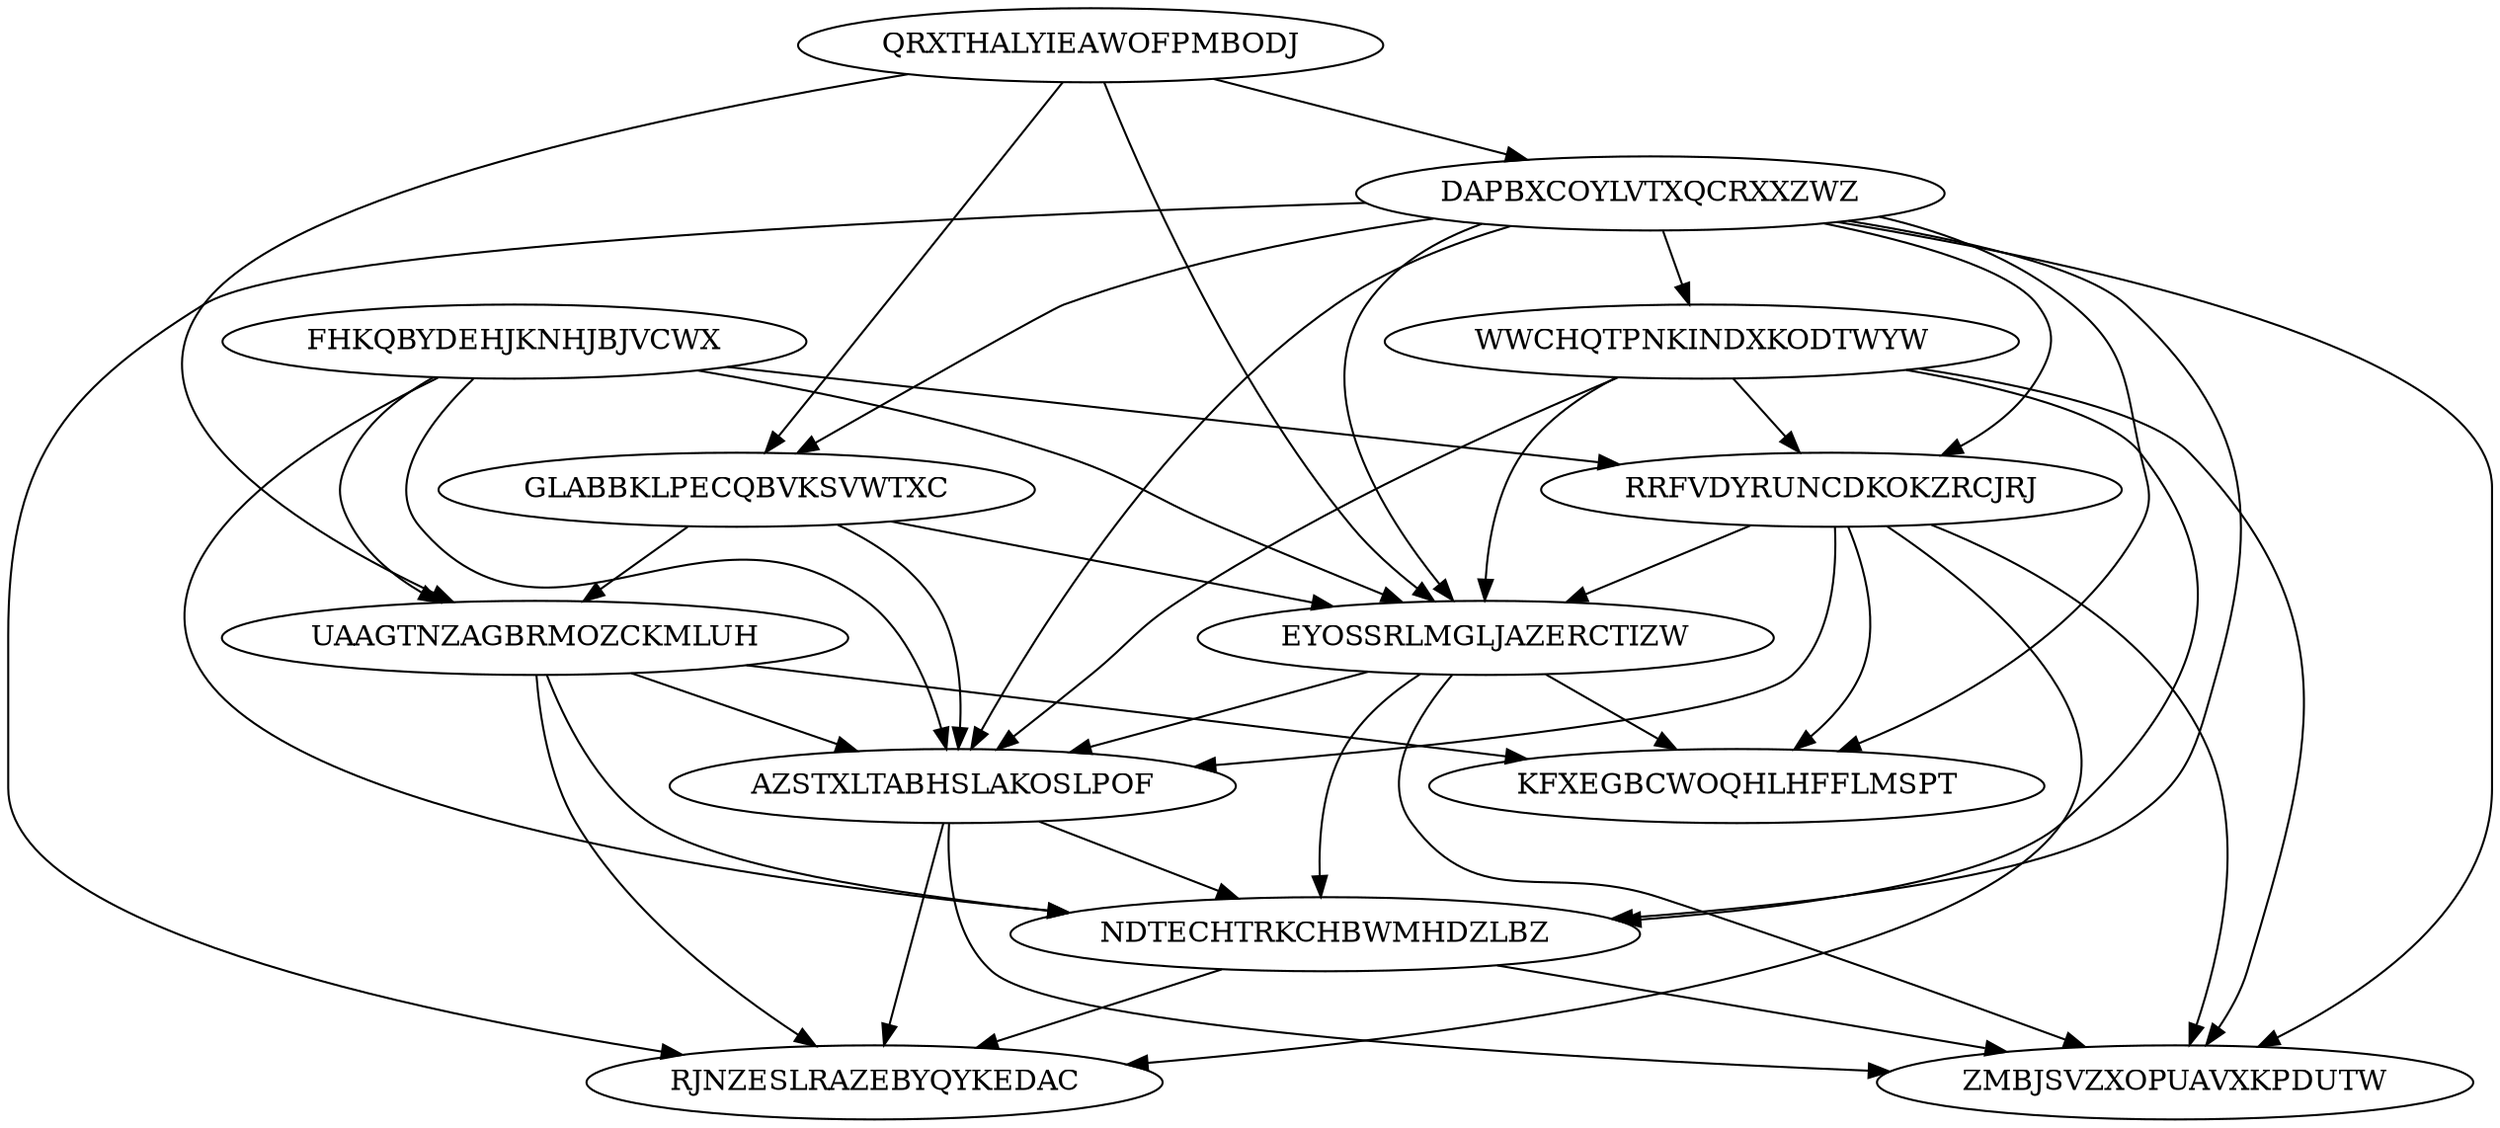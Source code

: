 digraph N13M44 {
	FHKQBYDEHJKNHJBJVCWX	[Weight=14];
	QRXTHALYIEAWOFPMBODJ	[Weight=15];
	DAPBXCOYLVTXQCRXXZWZ	[Weight=18];
	GLABBKLPECQBVKSVWTXC	[Weight=14];
	WWCHQTPNKINDXKODTWYW	[Weight=17];
	RRFVDYRUNCDKOKZRCJRJ	[Weight=16];
	EYOSSRLMGLJAZERCTIZW	[Weight=10];
	UAAGTNZAGBRMOZCKMLUH	[Weight=17];
	AZSTXLTABHSLAKOSLPOF	[Weight=14];
	NDTECHTRKCHBWMHDZLBZ	[Weight=16];
	RJNZESLRAZEBYQYKEDAC	[Weight=12];
	KFXEGBCWOQHLHFFLMSPT	[Weight=16];
	ZMBJSVZXOPUAVXKPDUTW	[Weight=10];
	UAAGTNZAGBRMOZCKMLUH -> KFXEGBCWOQHLHFFLMSPT [Weight=11];
	DAPBXCOYLVTXQCRXXZWZ -> KFXEGBCWOQHLHFFLMSPT [Weight=20];
	UAAGTNZAGBRMOZCKMLUH -> AZSTXLTABHSLAKOSLPOF [Weight=18];
	FHKQBYDEHJKNHJBJVCWX -> RRFVDYRUNCDKOKZRCJRJ [Weight=19];
	RRFVDYRUNCDKOKZRCJRJ -> AZSTXLTABHSLAKOSLPOF [Weight=11];
	QRXTHALYIEAWOFPMBODJ -> DAPBXCOYLVTXQCRXXZWZ [Weight=16];
	EYOSSRLMGLJAZERCTIZW -> ZMBJSVZXOPUAVXKPDUTW [Weight=12];
	UAAGTNZAGBRMOZCKMLUH -> RJNZESLRAZEBYQYKEDAC [Weight=19];
	WWCHQTPNKINDXKODTWYW -> AZSTXLTABHSLAKOSLPOF [Weight=20];
	AZSTXLTABHSLAKOSLPOF -> NDTECHTRKCHBWMHDZLBZ [Weight=12];
	RRFVDYRUNCDKOKZRCJRJ -> ZMBJSVZXOPUAVXKPDUTW [Weight=20];
	GLABBKLPECQBVKSVWTXC -> AZSTXLTABHSLAKOSLPOF [Weight=18];
	WWCHQTPNKINDXKODTWYW -> ZMBJSVZXOPUAVXKPDUTW [Weight=16];
	DAPBXCOYLVTXQCRXXZWZ -> NDTECHTRKCHBWMHDZLBZ [Weight=20];
	DAPBXCOYLVTXQCRXXZWZ -> WWCHQTPNKINDXKODTWYW [Weight=20];
	EYOSSRLMGLJAZERCTIZW -> KFXEGBCWOQHLHFFLMSPT [Weight=17];
	RRFVDYRUNCDKOKZRCJRJ -> RJNZESLRAZEBYQYKEDAC [Weight=12];
	AZSTXLTABHSLAKOSLPOF -> RJNZESLRAZEBYQYKEDAC [Weight=10];
	QRXTHALYIEAWOFPMBODJ -> UAAGTNZAGBRMOZCKMLUH [Weight=13];
	EYOSSRLMGLJAZERCTIZW -> AZSTXLTABHSLAKOSLPOF [Weight=17];
	DAPBXCOYLVTXQCRXXZWZ -> AZSTXLTABHSLAKOSLPOF [Weight=17];
	NDTECHTRKCHBWMHDZLBZ -> ZMBJSVZXOPUAVXKPDUTW [Weight=13];
	RRFVDYRUNCDKOKZRCJRJ -> EYOSSRLMGLJAZERCTIZW [Weight=14];
	QRXTHALYIEAWOFPMBODJ -> GLABBKLPECQBVKSVWTXC [Weight=18];
	GLABBKLPECQBVKSVWTXC -> UAAGTNZAGBRMOZCKMLUH [Weight=17];
	QRXTHALYIEAWOFPMBODJ -> EYOSSRLMGLJAZERCTIZW [Weight=13];
	RRFVDYRUNCDKOKZRCJRJ -> KFXEGBCWOQHLHFFLMSPT [Weight=19];
	EYOSSRLMGLJAZERCTIZW -> NDTECHTRKCHBWMHDZLBZ [Weight=10];
	DAPBXCOYLVTXQCRXXZWZ -> EYOSSRLMGLJAZERCTIZW [Weight=11];
	DAPBXCOYLVTXQCRXXZWZ -> RJNZESLRAZEBYQYKEDAC [Weight=18];
	FHKQBYDEHJKNHJBJVCWX -> EYOSSRLMGLJAZERCTIZW [Weight=11];
	GLABBKLPECQBVKSVWTXC -> EYOSSRLMGLJAZERCTIZW [Weight=11];
	WWCHQTPNKINDXKODTWYW -> RRFVDYRUNCDKOKZRCJRJ [Weight=19];
	FHKQBYDEHJKNHJBJVCWX -> AZSTXLTABHSLAKOSLPOF [Weight=20];
	WWCHQTPNKINDXKODTWYW -> NDTECHTRKCHBWMHDZLBZ [Weight=19];
	AZSTXLTABHSLAKOSLPOF -> ZMBJSVZXOPUAVXKPDUTW [Weight=14];
	UAAGTNZAGBRMOZCKMLUH -> NDTECHTRKCHBWMHDZLBZ [Weight=12];
	NDTECHTRKCHBWMHDZLBZ -> RJNZESLRAZEBYQYKEDAC [Weight=15];
	DAPBXCOYLVTXQCRXXZWZ -> GLABBKLPECQBVKSVWTXC [Weight=12];
	DAPBXCOYLVTXQCRXXZWZ -> ZMBJSVZXOPUAVXKPDUTW [Weight=19];
	FHKQBYDEHJKNHJBJVCWX -> UAAGTNZAGBRMOZCKMLUH [Weight=11];
	FHKQBYDEHJKNHJBJVCWX -> NDTECHTRKCHBWMHDZLBZ [Weight=14];
	WWCHQTPNKINDXKODTWYW -> EYOSSRLMGLJAZERCTIZW [Weight=19];
	DAPBXCOYLVTXQCRXXZWZ -> RRFVDYRUNCDKOKZRCJRJ [Weight=18];
}
